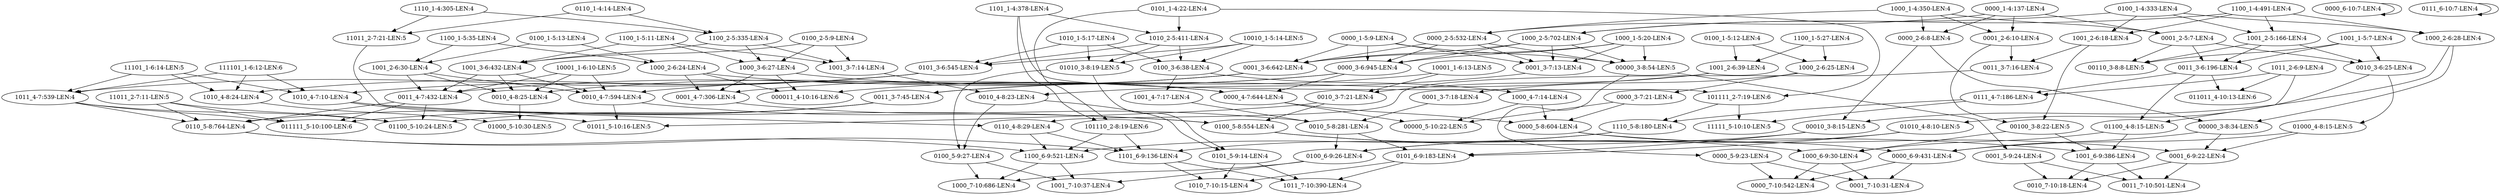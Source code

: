 digraph G {
    "0010_4-8:23-LEN:4" -> "0100_5-9:27-LEN:4";
    "0010_4-8:23-LEN:4" -> "0101_5-9:14-LEN:4";
    "10010_1-5:14-LEN:5" -> "0100_3-6:38-LEN:4";
    "10010_1-5:14-LEN:5" -> "01010_3-8:19-LEN:5";
    "10010_1-5:14-LEN:5" -> "0101_3-6:545-LEN:4";
    "1011_2-6:9-LEN:4" -> "0111_4-7:186-LEN:4";
    "1011_2-6:9-LEN:4" -> "011011_4-10:13-LEN:6";
    "1011_2-6:9-LEN:4" -> "01100_4-8:15-LEN:5";
    "1100_1-4:491-LEN:4" -> "1000_2-6:28-LEN:4";
    "1100_1-4:491-LEN:4" -> "1000_2-5:702-LEN:4";
    "1100_1-4:491-LEN:4" -> "1001_2-6:18-LEN:4";
    "1100_1-4:491-LEN:4" -> "1001_2-5:166-LEN:4";
    "0000_3-7:21-LEN:4" -> "00000_5-10:22-LEN:5";
    "0000_3-7:21-LEN:4" -> "0000_5-8:604-LEN:4";
    "0111_4-7:186-LEN:4" -> "1110_5-8:180-LEN:4";
    "0111_4-7:186-LEN:4" -> "11111_5-10:10-LEN:5";
    "0110_1-4:14-LEN:4" -> "11011_2-7:21-LEN:5";
    "0110_1-4:14-LEN:4" -> "1100_2-5:335-LEN:4";
    "0100_5-9:27-LEN:4" -> "1001_7-10:37-LEN:4";
    "0100_5-9:27-LEN:4" -> "1000_7-10:686-LEN:4";
    "1100_1-5:35-LEN:4" -> "1000_2-6:24-LEN:4";
    "1100_1-5:35-LEN:4" -> "1001_2-6:30-LEN:4";
    "1001_3-6:432-LEN:4" -> "0011_4-7:432-LEN:4";
    "1001_3-6:432-LEN:4" -> "0010_4-7:594-LEN:4";
    "1001_3-6:432-LEN:4" -> "0010_4-8:25-LEN:4";
    "0001_3-6:642-LEN:4" -> "0011_4-7:432-LEN:4";
    "0001_3-6:642-LEN:4" -> "0010_4-7:594-LEN:4";
    "0001_3-6:642-LEN:4" -> "0010_4-8:25-LEN:4";
    "11011_2-7:21-LEN:5" -> "0110_4-8:29-LEN:4";
    "1001_3-7:14-LEN:4" -> "0010_4-8:23-LEN:4";
    "0001_6-9:22-LEN:4" -> "0011_7-10:501-LEN:4";
    "0001_6-9:22-LEN:4" -> "0010_7-10:18-LEN:4";
    "0001_5-9:24-LEN:4" -> "0011_7-10:501-LEN:4";
    "0001_5-9:24-LEN:4" -> "0010_7-10:18-LEN:4";
    "0100_3-6:38-LEN:4" -> "1001_4-7:17-LEN:4";
    "0100_3-6:38-LEN:4" -> "1000_4-7:14-LEN:4";
    "0011_4-7:432-LEN:4" -> "01100_5-10:24-LEN:5";
    "0011_4-7:432-LEN:4" -> "011111_5-10:100-LEN:6";
    "0011_4-7:432-LEN:4" -> "0110_5-8:764-LEN:4";
    "00000_3-8:34-LEN:5" -> "0001_6-9:22-LEN:4";
    "00000_3-8:34-LEN:5" -> "0000_6-9:431-LEN:4";
    "0000_1-4:137-LEN:4" -> "0000_2-5:532-LEN:4";
    "0000_1-4:137-LEN:4" -> "0000_2-6:8-LEN:4";
    "0000_1-4:137-LEN:4" -> "0001_2-5:7-LEN:4";
    "0000_1-4:137-LEN:4" -> "0001_2-6:10-LEN:4";
    "0101_1-4:22-LEN:4" -> "101110_2-8:19-LEN:6";
    "0101_1-4:22-LEN:4" -> "101111_2-7:19-LEN:6";
    "0101_1-4:22-LEN:4" -> "1010_2-5:411-LEN:4";
    "1100_1-5:11-LEN:4" -> "1001_3-6:432-LEN:4";
    "1100_1-5:11-LEN:4" -> "1001_3-7:14-LEN:4";
    "1100_1-5:11-LEN:4" -> "1000_3-6:27-LEN:4";
    "101110_2-8:19-LEN:6" -> "1100_6-9:521-LEN:4";
    "101110_2-8:19-LEN:6" -> "1101_6-9:136-LEN:4";
    "0010_3-6:25-LEN:4" -> "01010_4-8:10-LEN:5";
    "0010_3-6:25-LEN:4" -> "01000_4-8:15-LEN:5";
    "0101_6-9:183-LEN:4" -> "1011_7-10:390-LEN:4";
    "0101_6-9:183-LEN:4" -> "1010_7-10:15-LEN:4";
    "1110_1-4:305-LEN:4" -> "11011_2-7:21-LEN:5";
    "1110_1-4:305-LEN:4" -> "1100_2-5:335-LEN:4";
    "1000_2-6:24-LEN:4" -> "0000_4-7:644-LEN:4";
    "1000_2-6:24-LEN:4" -> "000011_4-10:16-LEN:6";
    "1000_2-6:24-LEN:4" -> "0001_4-7:306-LEN:4";
    "111101_1-6:12-LEN:6" -> "1010_4-8:24-LEN:4";
    "111101_1-6:12-LEN:6" -> "1010_4-7:10-LEN:4";
    "111101_1-6:12-LEN:6" -> "1011_4-7:539-LEN:4";
    "0000_1-5:9-LEN:4" -> "0001_3-6:642-LEN:4";
    "0000_1-5:9-LEN:4" -> "00000_3-8:54-LEN:5";
    "0000_1-5:9-LEN:4" -> "0001_3-7:13-LEN:4";
    "0000_1-5:9-LEN:4" -> "0000_3-6:945-LEN:4";
    "1000_2-6:28-LEN:4" -> "00000_3-8:34-LEN:5";
    "1000_2-6:28-LEN:4" -> "00010_3-8:15-LEN:5";
    "1000_1-5:20-LEN:4" -> "0001_3-6:642-LEN:4";
    "1000_1-5:20-LEN:4" -> "00000_3-8:54-LEN:5";
    "1000_1-5:20-LEN:4" -> "0001_3-7:13-LEN:4";
    "1000_1-5:20-LEN:4" -> "0000_3-6:945-LEN:4";
    "01010_4-8:10-LEN:5" -> "0101_6-9:183-LEN:4";
    "01010_4-8:10-LEN:5" -> "0100_6-9:26-LEN:4";
    "1001_2-6:39-LEN:4" -> "0010_3-7:21-LEN:4";
    "1001_2-6:39-LEN:4" -> "0011_3-7:45-LEN:4";
    "0010_3-7:21-LEN:4" -> "01011_5-10:16-LEN:5";
    "0010_3-7:21-LEN:4" -> "0100_5-8:554-LEN:4";
    "00000_3-8:54-LEN:5" -> "0001_5-9:24-LEN:4";
    "00000_3-8:54-LEN:5" -> "0000_5-9:23-LEN:4";
    "1001_4-7:17-LEN:4" -> "0010_5-8:281-LEN:4";
    "1001_6-9:386-LEN:4" -> "0011_7-10:501-LEN:4";
    "1001_6-9:386-LEN:4" -> "0010_7-10:18-LEN:4";
    "0001_3-7:13-LEN:4" -> "0010_4-8:23-LEN:4";
    "0000_2-5:532-LEN:4" -> "0001_3-6:642-LEN:4";
    "0000_2-5:532-LEN:4" -> "00000_3-8:54-LEN:5";
    "0000_2-5:532-LEN:4" -> "0001_3-7:13-LEN:4";
    "0000_2-5:532-LEN:4" -> "0000_3-6:945-LEN:4";
    "1101_1-4:378-LEN:4" -> "101110_2-8:19-LEN:6";
    "1101_1-4:378-LEN:4" -> "101111_2-7:19-LEN:6";
    "1101_1-4:378-LEN:4" -> "1010_2-5:411-LEN:4";
    "1010_4-8:24-LEN:4" -> "01000_5-10:30-LEN:5";
    "0001_3-7:18-LEN:4" -> "0010_5-8:281-LEN:4";
    "1010_1-5:17-LEN:4" -> "0100_3-6:38-LEN:4";
    "1010_1-5:17-LEN:4" -> "01010_3-8:19-LEN:5";
    "1010_1-5:17-LEN:4" -> "0101_3-6:545-LEN:4";
    "10001_1-6:13-LEN:5" -> "0010_3-7:21-LEN:4";
    "10001_1-6:13-LEN:5" -> "0011_3-7:45-LEN:4";
    "0101_5-9:14-LEN:4" -> "1011_7-10:390-LEN:4";
    "0101_5-9:14-LEN:4" -> "1010_7-10:15-LEN:4";
    "0000_4-7:644-LEN:4" -> "00000_5-10:22-LEN:5";
    "0000_4-7:644-LEN:4" -> "0000_5-8:604-LEN:4";
    "1100_6-9:521-LEN:4" -> "1001_7-10:37-LEN:4";
    "1100_6-9:521-LEN:4" -> "1000_7-10:686-LEN:4";
    "1010_4-7:10-LEN:4" -> "01011_5-10:16-LEN:5";
    "1010_4-7:10-LEN:4" -> "0100_5-8:554-LEN:4";
    "0000_5-8:604-LEN:4" -> "0001_6-9:22-LEN:4";
    "0000_5-8:604-LEN:4" -> "0000_6-9:431-LEN:4";
    "01010_3-8:19-LEN:5" -> "0100_5-9:27-LEN:4";
    "01010_3-8:19-LEN:5" -> "0101_5-9:14-LEN:4";
    "1000_3-6:27-LEN:4" -> "0000_4-7:644-LEN:4";
    "1000_3-6:27-LEN:4" -> "000011_4-10:16-LEN:6";
    "1000_3-6:27-LEN:4" -> "0001_4-7:306-LEN:4";
    "0000_2-6:8-LEN:4" -> "00000_3-8:34-LEN:5";
    "0000_2-6:8-LEN:4" -> "00010_3-8:15-LEN:5";
    "0000_6-10:7-LEN:4" -> "0000_6-10:7-LEN:4";
    "0000_3-6:945-LEN:4" -> "0000_4-7:644-LEN:4";
    "0000_3-6:945-LEN:4" -> "000011_4-10:16-LEN:6";
    "0000_3-6:945-LEN:4" -> "0001_4-7:306-LEN:4";
    "1000_2-5:702-LEN:4" -> "0001_3-6:642-LEN:4";
    "1000_2-5:702-LEN:4" -> "00000_3-8:54-LEN:5";
    "1000_2-5:702-LEN:4" -> "0001_3-7:13-LEN:4";
    "1000_2-5:702-LEN:4" -> "0000_3-6:945-LEN:4";
    "1000_1-4:350-LEN:4" -> "0000_2-5:532-LEN:4";
    "1000_1-4:350-LEN:4" -> "0000_2-6:8-LEN:4";
    "1000_1-4:350-LEN:4" -> "0001_2-5:7-LEN:4";
    "1000_1-4:350-LEN:4" -> "0001_2-6:10-LEN:4";
    "0000_5-9:23-LEN:4" -> "0001_7-10:31-LEN:4";
    "0000_5-9:23-LEN:4" -> "0000_7-10:542-LEN:4";
    "0000_6-9:431-LEN:4" -> "0001_7-10:31-LEN:4";
    "0000_6-9:431-LEN:4" -> "0000_7-10:542-LEN:4";
    "0100_1-5:12-LEN:4" -> "1001_2-6:39-LEN:4";
    "0100_1-5:12-LEN:4" -> "1000_2-6:25-LEN:4";
    "0110_4-8:29-LEN:4" -> "1100_6-9:521-LEN:4";
    "0110_4-8:29-LEN:4" -> "1101_6-9:136-LEN:4";
    "0100_1-4:333-LEN:4" -> "1000_2-6:28-LEN:4";
    "0100_1-4:333-LEN:4" -> "1000_2-5:702-LEN:4";
    "0100_1-4:333-LEN:4" -> "1001_2-6:18-LEN:4";
    "0100_1-4:333-LEN:4" -> "1001_2-5:166-LEN:4";
    "0011_3-6:196-LEN:4" -> "0111_4-7:186-LEN:4";
    "0011_3-6:196-LEN:4" -> "011011_4-10:13-LEN:6";
    "0011_3-6:196-LEN:4" -> "01100_4-8:15-LEN:5";
    "0100_6-9:26-LEN:4" -> "1001_7-10:37-LEN:4";
    "0100_6-9:26-LEN:4" -> "1000_7-10:686-LEN:4";
    "01000_4-8:15-LEN:5" -> "0001_6-9:22-LEN:4";
    "01000_4-8:15-LEN:5" -> "0000_6-9:431-LEN:4";
    "01100_4-8:15-LEN:5" -> "1001_6-9:386-LEN:4";
    "01100_4-8:15-LEN:5" -> "1000_6-9:30-LEN:4";
    "11011_2-7:11-LEN:5" -> "01100_5-10:24-LEN:5";
    "11011_2-7:11-LEN:5" -> "011111_5-10:100-LEN:6";
    "11011_2-7:11-LEN:5" -> "0110_5-8:764-LEN:4";
    "1110_5-8:180-LEN:4" -> "1100_6-9:521-LEN:4";
    "1110_5-8:180-LEN:4" -> "1101_6-9:136-LEN:4";
    "0101_3-6:545-LEN:4" -> "1010_4-8:24-LEN:4";
    "0101_3-6:545-LEN:4" -> "1010_4-7:10-LEN:4";
    "0101_3-6:545-LEN:4" -> "1011_4-7:539-LEN:4";
    "0010_4-7:594-LEN:4" -> "01011_5-10:16-LEN:5";
    "0010_4-7:594-LEN:4" -> "0100_5-8:554-LEN:4";
    "1000_2-6:25-LEN:4" -> "0000_3-7:21-LEN:4";
    "1000_2-6:25-LEN:4" -> "0001_3-7:18-LEN:4";
    "0100_1-5:13-LEN:4" -> "1000_2-6:24-LEN:4";
    "0100_1-5:13-LEN:4" -> "1001_2-6:30-LEN:4";
    "11101_1-6:14-LEN:5" -> "1010_4-8:24-LEN:4";
    "11101_1-6:14-LEN:5" -> "1010_4-7:10-LEN:4";
    "11101_1-6:14-LEN:5" -> "1011_4-7:539-LEN:4";
    "10001_1-6:10-LEN:5" -> "0011_4-7:432-LEN:4";
    "10001_1-6:10-LEN:5" -> "0010_4-7:594-LEN:4";
    "10001_1-6:10-LEN:5" -> "0010_4-8:25-LEN:4";
    "101111_2-7:19-LEN:6" -> "1110_5-8:180-LEN:4";
    "101111_2-7:19-LEN:6" -> "11111_5-10:10-LEN:5";
    "1000_6-9:30-LEN:4" -> "0001_7-10:31-LEN:4";
    "1000_6-9:30-LEN:4" -> "0000_7-10:542-LEN:4";
    "0011_3-7:16-LEN:4" -> "0110_4-8:29-LEN:4";
    "0110_5-8:764-LEN:4" -> "1100_6-9:521-LEN:4";
    "0110_5-8:764-LEN:4" -> "1101_6-9:136-LEN:4";
    "0010_5-8:281-LEN:4" -> "0101_6-9:183-LEN:4";
    "0010_5-8:281-LEN:4" -> "0100_6-9:26-LEN:4";
    "00100_3-8:22-LEN:5" -> "1001_6-9:386-LEN:4";
    "00100_3-8:22-LEN:5" -> "1000_6-9:30-LEN:4";
    "00010_3-8:15-LEN:5" -> "0101_6-9:183-LEN:4";
    "00010_3-8:15-LEN:5" -> "0100_6-9:26-LEN:4";
    "0001_2-5:7-LEN:4" -> "0010_3-6:25-LEN:4";
    "0001_2-5:7-LEN:4" -> "0011_3-6:196-LEN:4";
    "0001_2-5:7-LEN:4" -> "00110_3-8:8-LEN:5";
    "1001_2-6:30-LEN:4" -> "0011_4-7:432-LEN:4";
    "1001_2-6:30-LEN:4" -> "0010_4-7:594-LEN:4";
    "1001_2-6:30-LEN:4" -> "0010_4-8:25-LEN:4";
    "1100_2-5:335-LEN:4" -> "1001_3-6:432-LEN:4";
    "1100_2-5:335-LEN:4" -> "1001_3-7:14-LEN:4";
    "1100_2-5:335-LEN:4" -> "1000_3-6:27-LEN:4";
    "0111_6-10:7-LEN:4" -> "0111_6-10:7-LEN:4";
    "1101_6-9:136-LEN:4" -> "1011_7-10:390-LEN:4";
    "1101_6-9:136-LEN:4" -> "1010_7-10:15-LEN:4";
    "0001_4-7:306-LEN:4" -> "0010_5-8:281-LEN:4";
    "1011_4-7:539-LEN:4" -> "01100_5-10:24-LEN:5";
    "1011_4-7:539-LEN:4" -> "011111_5-10:100-LEN:6";
    "1011_4-7:539-LEN:4" -> "0110_5-8:764-LEN:4";
    "0001_2-6:10-LEN:4" -> "0011_3-7:16-LEN:4";
    "0001_2-6:10-LEN:4" -> "00100_3-8:22-LEN:5";
    "1001_2-6:18-LEN:4" -> "0011_3-7:16-LEN:4";
    "1001_2-6:18-LEN:4" -> "00100_3-8:22-LEN:5";
    "0100_5-8:554-LEN:4" -> "1001_6-9:386-LEN:4";
    "0100_5-8:554-LEN:4" -> "1000_6-9:30-LEN:4";
    "1001_1-5:7-LEN:4" -> "0010_3-6:25-LEN:4";
    "1001_1-5:7-LEN:4" -> "0011_3-6:196-LEN:4";
    "1001_1-5:7-LEN:4" -> "00110_3-8:8-LEN:5";
    "0100_2-5:9-LEN:4" -> "1001_3-6:432-LEN:4";
    "0100_2-5:9-LEN:4" -> "1001_3-7:14-LEN:4";
    "0100_2-5:9-LEN:4" -> "1000_3-6:27-LEN:4";
    "1100_1-5:27-LEN:4" -> "1001_2-6:39-LEN:4";
    "1100_1-5:27-LEN:4" -> "1000_2-6:25-LEN:4";
    "0011_3-7:45-LEN:4" -> "01100_5-10:24-LEN:5";
    "0011_3-7:45-LEN:4" -> "011111_5-10:100-LEN:6";
    "0011_3-7:45-LEN:4" -> "0110_5-8:764-LEN:4";
    "1010_2-5:411-LEN:4" -> "0100_3-6:38-LEN:4";
    "1010_2-5:411-LEN:4" -> "01010_3-8:19-LEN:5";
    "1010_2-5:411-LEN:4" -> "0101_3-6:545-LEN:4";
    "1001_2-5:166-LEN:4" -> "0010_3-6:25-LEN:4";
    "1001_2-5:166-LEN:4" -> "0011_3-6:196-LEN:4";
    "1001_2-5:166-LEN:4" -> "00110_3-8:8-LEN:5";
    "0010_4-8:25-LEN:4" -> "01000_5-10:30-LEN:5";
    "1000_4-7:14-LEN:4" -> "00000_5-10:22-LEN:5";
    "1000_4-7:14-LEN:4" -> "0000_5-8:604-LEN:4";
}
